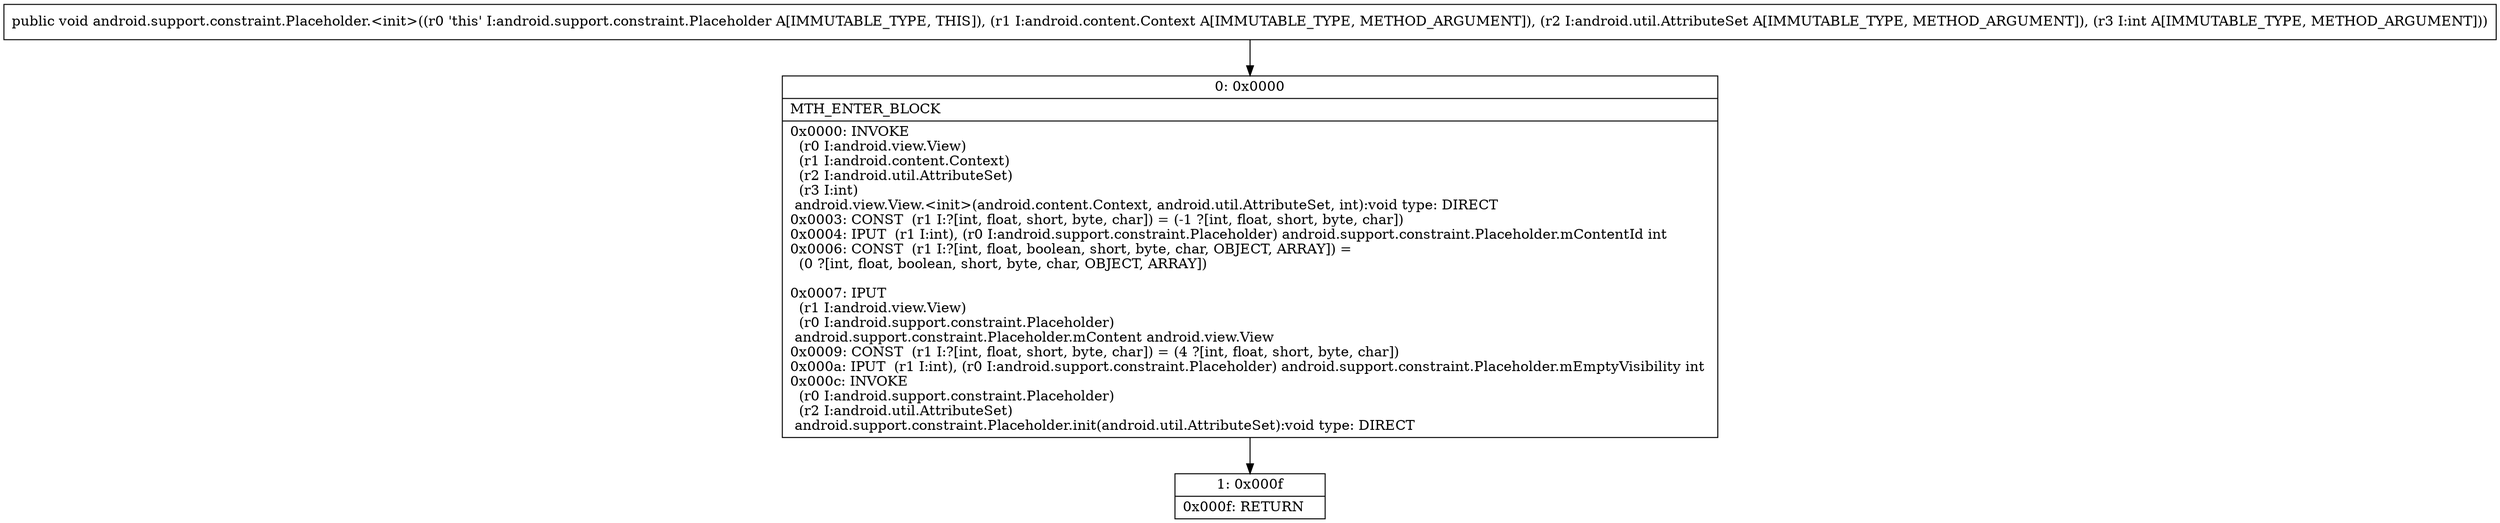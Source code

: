 digraph "CFG forandroid.support.constraint.Placeholder.\<init\>(Landroid\/content\/Context;Landroid\/util\/AttributeSet;I)V" {
Node_0 [shape=record,label="{0\:\ 0x0000|MTH_ENTER_BLOCK\l|0x0000: INVOKE  \l  (r0 I:android.view.View)\l  (r1 I:android.content.Context)\l  (r2 I:android.util.AttributeSet)\l  (r3 I:int)\l android.view.View.\<init\>(android.content.Context, android.util.AttributeSet, int):void type: DIRECT \l0x0003: CONST  (r1 I:?[int, float, short, byte, char]) = (\-1 ?[int, float, short, byte, char]) \l0x0004: IPUT  (r1 I:int), (r0 I:android.support.constraint.Placeholder) android.support.constraint.Placeholder.mContentId int \l0x0006: CONST  (r1 I:?[int, float, boolean, short, byte, char, OBJECT, ARRAY]) = \l  (0 ?[int, float, boolean, short, byte, char, OBJECT, ARRAY])\l \l0x0007: IPUT  \l  (r1 I:android.view.View)\l  (r0 I:android.support.constraint.Placeholder)\l android.support.constraint.Placeholder.mContent android.view.View \l0x0009: CONST  (r1 I:?[int, float, short, byte, char]) = (4 ?[int, float, short, byte, char]) \l0x000a: IPUT  (r1 I:int), (r0 I:android.support.constraint.Placeholder) android.support.constraint.Placeholder.mEmptyVisibility int \l0x000c: INVOKE  \l  (r0 I:android.support.constraint.Placeholder)\l  (r2 I:android.util.AttributeSet)\l android.support.constraint.Placeholder.init(android.util.AttributeSet):void type: DIRECT \l}"];
Node_1 [shape=record,label="{1\:\ 0x000f|0x000f: RETURN   \l}"];
MethodNode[shape=record,label="{public void android.support.constraint.Placeholder.\<init\>((r0 'this' I:android.support.constraint.Placeholder A[IMMUTABLE_TYPE, THIS]), (r1 I:android.content.Context A[IMMUTABLE_TYPE, METHOD_ARGUMENT]), (r2 I:android.util.AttributeSet A[IMMUTABLE_TYPE, METHOD_ARGUMENT]), (r3 I:int A[IMMUTABLE_TYPE, METHOD_ARGUMENT])) }"];
MethodNode -> Node_0;
Node_0 -> Node_1;
}


